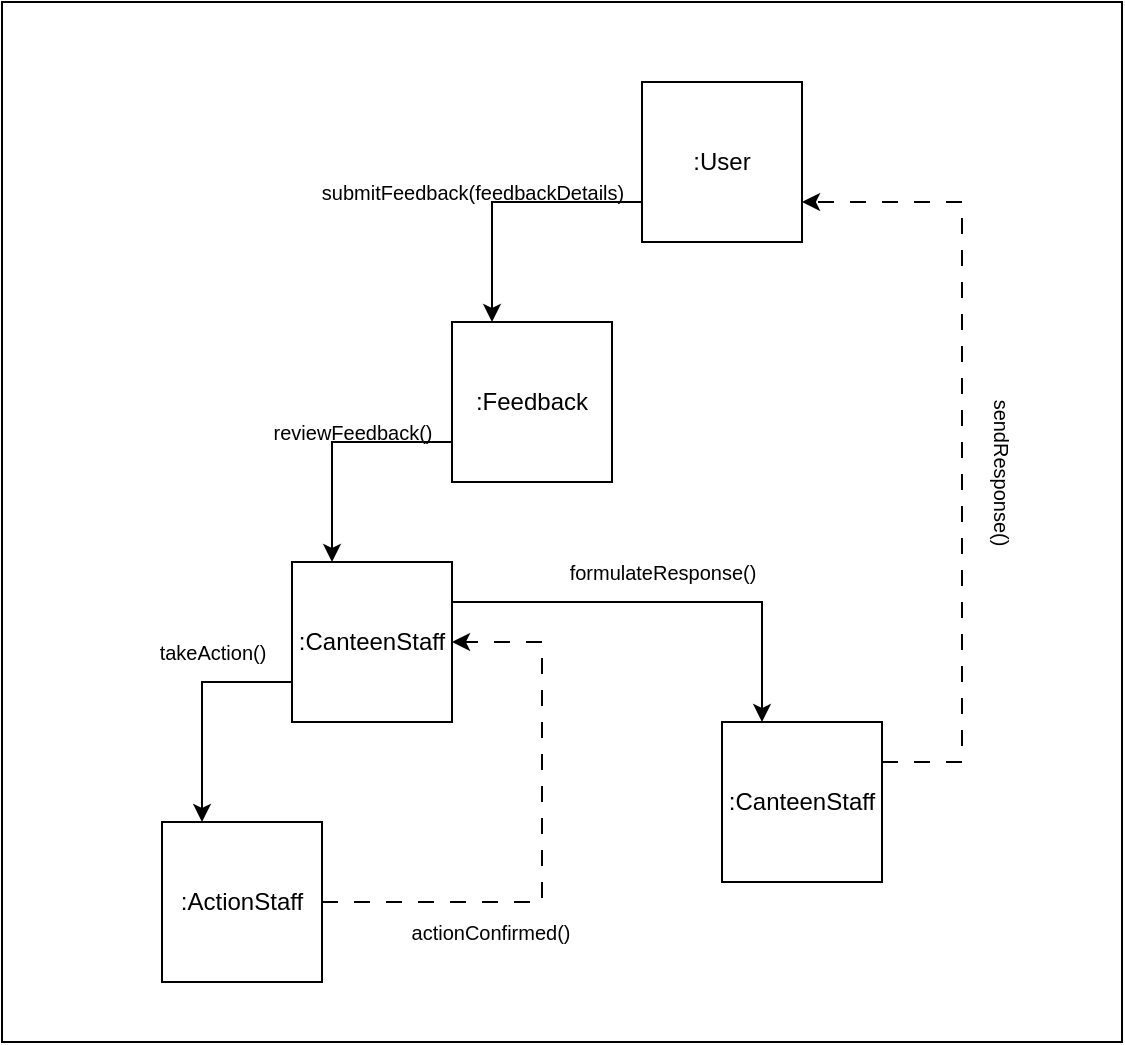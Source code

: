 <mxfile version="23.0.1" type="google">
  <diagram name="Page-1" id="Nm0wB5GRYABzWA0_Peoi">
    <mxGraphModel grid="1" page="1" gridSize="10" guides="1" tooltips="1" connect="1" arrows="1" fold="1" pageScale="1" pageWidth="850" pageHeight="1100" math="0" shadow="0">
      <root>
        <mxCell id="0" />
        <mxCell id="1" parent="0" />
        <mxCell id="WLsBl7eiwnNzBtkyb5_0-24" value="" style="rounded=0;whiteSpace=wrap;html=1;" vertex="1" parent="1">
          <mxGeometry x="200" y="440" width="560" height="520" as="geometry" />
        </mxCell>
        <mxCell id="WLsBl7eiwnNzBtkyb5_0-3" value=":CanteenStaff" style="whiteSpace=wrap;html=1;aspect=fixed;" vertex="1" parent="1">
          <mxGeometry x="560" y="800" width="80" height="80" as="geometry" />
        </mxCell>
        <mxCell id="WLsBl7eiwnNzBtkyb5_0-4" value=":ActionStaff" style="whiteSpace=wrap;html=1;aspect=fixed;" vertex="1" parent="1">
          <mxGeometry x="280" y="850" width="80" height="80" as="geometry" />
        </mxCell>
        <mxCell id="WLsBl7eiwnNzBtkyb5_0-10" style="edgeStyle=orthogonalEdgeStyle;rounded=0;orthogonalLoop=1;jettySize=auto;html=1;exitX=0;exitY=0.75;exitDx=0;exitDy=0;entryX=0.25;entryY=0;entryDx=0;entryDy=0;" edge="1" parent="1" source="WLsBl7eiwnNzBtkyb5_0-5" target="WLsBl7eiwnNzBtkyb5_0-4">
          <mxGeometry relative="1" as="geometry" />
        </mxCell>
        <mxCell id="WLsBl7eiwnNzBtkyb5_0-11" style="edgeStyle=orthogonalEdgeStyle;rounded=0;orthogonalLoop=1;jettySize=auto;html=1;exitX=1;exitY=0.25;exitDx=0;exitDy=0;entryX=0.25;entryY=0;entryDx=0;entryDy=0;" edge="1" parent="1" source="WLsBl7eiwnNzBtkyb5_0-5" target="WLsBl7eiwnNzBtkyb5_0-3">
          <mxGeometry relative="1" as="geometry" />
        </mxCell>
        <mxCell id="WLsBl7eiwnNzBtkyb5_0-5" value=":CanteenStaff" style="whiteSpace=wrap;html=1;aspect=fixed;" vertex="1" parent="1">
          <mxGeometry x="345" y="720" width="80" height="80" as="geometry" />
        </mxCell>
        <mxCell id="WLsBl7eiwnNzBtkyb5_0-9" style="edgeStyle=orthogonalEdgeStyle;rounded=0;orthogonalLoop=1;jettySize=auto;html=1;exitX=0;exitY=0.75;exitDx=0;exitDy=0;entryX=0.25;entryY=0;entryDx=0;entryDy=0;" edge="1" parent="1" source="WLsBl7eiwnNzBtkyb5_0-6" target="WLsBl7eiwnNzBtkyb5_0-5">
          <mxGeometry relative="1" as="geometry" />
        </mxCell>
        <mxCell id="WLsBl7eiwnNzBtkyb5_0-6" value=":Feedback" style="whiteSpace=wrap;html=1;aspect=fixed;" vertex="1" parent="1">
          <mxGeometry x="425" y="600" width="80" height="80" as="geometry" />
        </mxCell>
        <mxCell id="WLsBl7eiwnNzBtkyb5_0-8" style="edgeStyle=orthogonalEdgeStyle;rounded=0;orthogonalLoop=1;jettySize=auto;html=1;exitX=0;exitY=0.75;exitDx=0;exitDy=0;entryX=0.25;entryY=0;entryDx=0;entryDy=0;" edge="1" parent="1" source="WLsBl7eiwnNzBtkyb5_0-7" target="WLsBl7eiwnNzBtkyb5_0-6">
          <mxGeometry relative="1" as="geometry" />
        </mxCell>
        <mxCell id="WLsBl7eiwnNzBtkyb5_0-7" value=":User" style="whiteSpace=wrap;html=1;aspect=fixed;" vertex="1" parent="1">
          <mxGeometry x="520" y="480" width="80" height="80" as="geometry" />
        </mxCell>
        <mxCell id="WLsBl7eiwnNzBtkyb5_0-12" style="edgeStyle=orthogonalEdgeStyle;rounded=0;orthogonalLoop=1;jettySize=auto;html=1;exitX=1;exitY=0.25;exitDx=0;exitDy=0;entryX=1;entryY=0.75;entryDx=0;entryDy=0;dashed=1;dashPattern=8 8;" edge="1" parent="1" source="WLsBl7eiwnNzBtkyb5_0-3" target="WLsBl7eiwnNzBtkyb5_0-7">
          <mxGeometry relative="1" as="geometry">
            <Array as="points">
              <mxPoint x="680" y="820" />
              <mxPoint x="680" y="540" />
            </Array>
            <mxPoint x="660" y="800" as="sourcePoint" />
            <mxPoint x="660" y="720" as="targetPoint" />
          </mxGeometry>
        </mxCell>
        <mxCell id="WLsBl7eiwnNzBtkyb5_0-14" style="edgeStyle=orthogonalEdgeStyle;rounded=0;orthogonalLoop=1;jettySize=auto;html=1;exitX=1;exitY=0.5;exitDx=0;exitDy=0;entryX=1;entryY=0.5;entryDx=0;entryDy=0;dashed=1;dashPattern=8 8;" edge="1" parent="1" source="WLsBl7eiwnNzBtkyb5_0-4" target="WLsBl7eiwnNzBtkyb5_0-5">
          <mxGeometry relative="1" as="geometry">
            <Array as="points">
              <mxPoint x="470" y="890" />
              <mxPoint x="470" y="760" />
            </Array>
            <mxPoint x="479.97" y="1040" as="sourcePoint" />
            <mxPoint x="439.97" y="760" as="targetPoint" />
          </mxGeometry>
        </mxCell>
        <mxCell id="WLsBl7eiwnNzBtkyb5_0-15" value="&lt;font style=&quot;font-size: 10px;&quot;&gt;submitFeedback(feedbackDetails)&lt;/font&gt;" style="text;html=1;align=center;verticalAlign=middle;resizable=0;points=[];autosize=1;strokeColor=none;fillColor=none;" vertex="1" parent="1">
          <mxGeometry x="350" y="520" width="170" height="30" as="geometry" />
        </mxCell>
        <mxCell id="WLsBl7eiwnNzBtkyb5_0-17" value="&lt;font style=&quot;font-size: 10px;&quot;&gt;reviewFeedback()&lt;/font&gt;" style="text;html=1;align=center;verticalAlign=middle;resizable=0;points=[];autosize=1;strokeColor=none;fillColor=none;" vertex="1" parent="1">
          <mxGeometry x="325" y="640" width="100" height="30" as="geometry" />
        </mxCell>
        <mxCell id="WLsBl7eiwnNzBtkyb5_0-18" value="&lt;span style=&quot;font-size: 10px;&quot;&gt;takeAction()&lt;/span&gt;" style="text;html=1;align=center;verticalAlign=middle;resizable=0;points=[];autosize=1;strokeColor=none;fillColor=none;" vertex="1" parent="1">
          <mxGeometry x="265" y="750" width="80" height="30" as="geometry" />
        </mxCell>
        <mxCell id="WLsBl7eiwnNzBtkyb5_0-20" value="&lt;span style=&quot;font-size: 10px;&quot;&gt;actionConfirmed()&lt;/span&gt;" style="text;html=1;align=center;verticalAlign=middle;resizable=0;points=[];autosize=1;strokeColor=none;fillColor=none;" vertex="1" parent="1">
          <mxGeometry x="393.5" y="890" width="100" height="30" as="geometry" />
        </mxCell>
        <mxCell id="WLsBl7eiwnNzBtkyb5_0-22" value="&lt;span style=&quot;font-size: 10px;&quot;&gt;formulateResponse()&lt;/span&gt;" style="text;html=1;align=center;verticalAlign=middle;resizable=0;points=[];autosize=1;strokeColor=none;fillColor=none;" vertex="1" parent="1">
          <mxGeometry x="470" y="710" width="120" height="30" as="geometry" />
        </mxCell>
        <mxCell id="WLsBl7eiwnNzBtkyb5_0-23" value="&lt;span style=&quot;font-size: 10px;&quot;&gt;sendResponse()&lt;/span&gt;" style="text;html=1;align=center;verticalAlign=middle;resizable=0;points=[];autosize=1;strokeColor=none;fillColor=none;rotation=90;" vertex="1" parent="1">
          <mxGeometry x="650" y="660" width="100" height="30" as="geometry" />
        </mxCell>
      </root>
    </mxGraphModel>
  </diagram>
</mxfile>
